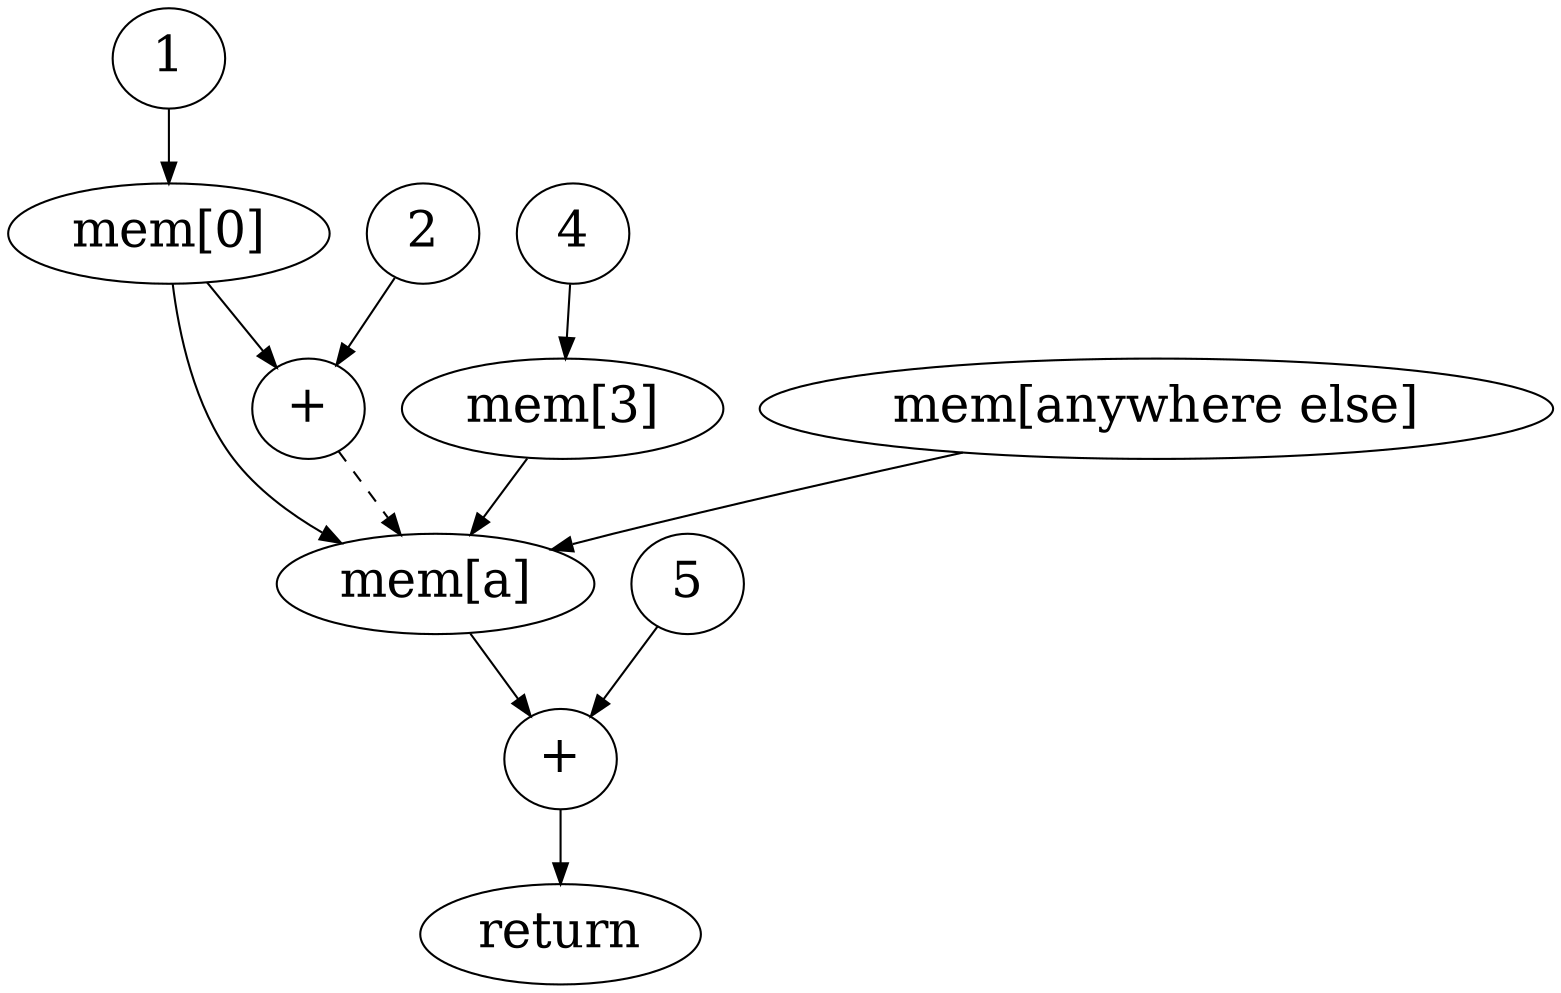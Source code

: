 // (a + 2) * c
digraph G {
    rankdir = "TD";
    fontsize="24"
    node [ fontsize="24" ]

    one [label="1"];
    two [label="2"];
    four [label="4"];
    five [label="5"];
    m0 [label="mem[0]"];
    m3 [label="mem[3]"];
    ma [label="mem[a]"];
    q [label="mem[anywhere else]"];
    a [label="+"];
    ret [label="+"];
    return [label="return"];

    one -> m0;
    m0 -> a;
    two -> a;
    four -> m3;
    m0 -> ma;
    m3 -> ma;
    q -> ma;
    ma -> ret;
    a -> ma [style="dashed"];
    five -> ret;
    ret -> return;
}
